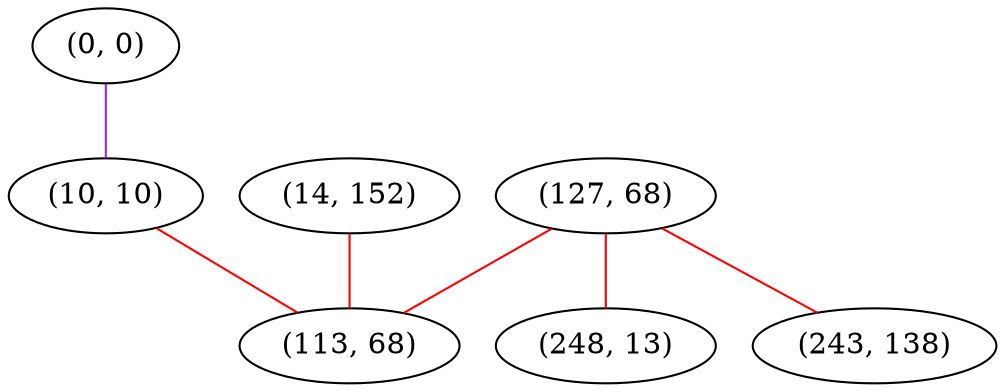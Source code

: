 graph "" {
"(0, 0)";
"(10, 10)";
"(127, 68)";
"(14, 152)";
"(248, 13)";
"(243, 138)";
"(113, 68)";
"(0, 0)" -- "(10, 10)"  [color=purple, key=0, weight=4];
"(10, 10)" -- "(113, 68)"  [color=red, key=0, weight=1];
"(127, 68)" -- "(243, 138)"  [color=red, key=0, weight=1];
"(127, 68)" -- "(248, 13)"  [color=red, key=0, weight=1];
"(127, 68)" -- "(113, 68)"  [color=red, key=0, weight=1];
"(14, 152)" -- "(113, 68)"  [color=red, key=0, weight=1];
}
